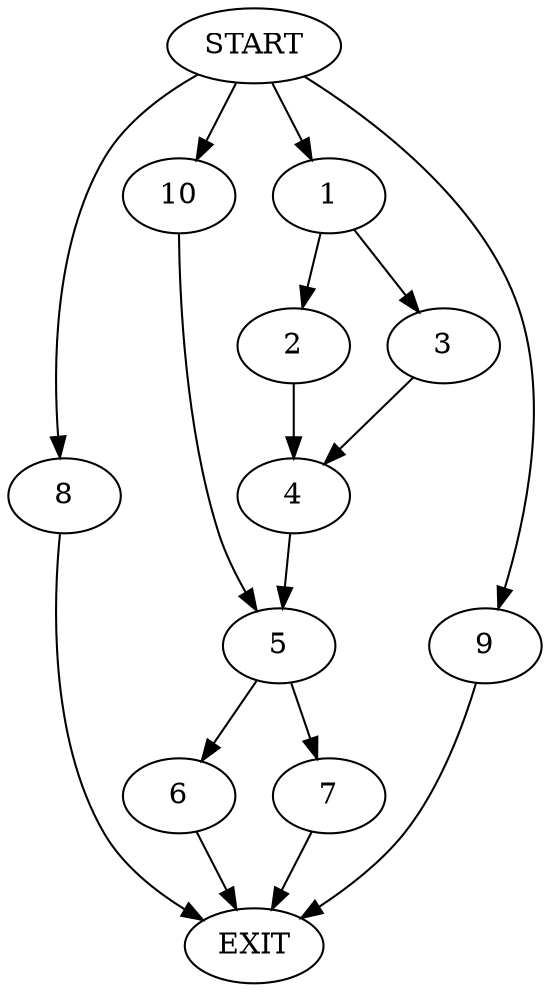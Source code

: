 digraph {
0 [label="START"]
11 [label="EXIT"]
0 -> 1
1 -> 2
1 -> 3
2 -> 4
3 -> 4
4 -> 5
5 -> 6
5 -> 7
6 -> 11
0 -> 8
8 -> 11
0 -> 9
9 -> 11
0 -> 10
10 -> 5
7 -> 11
}
